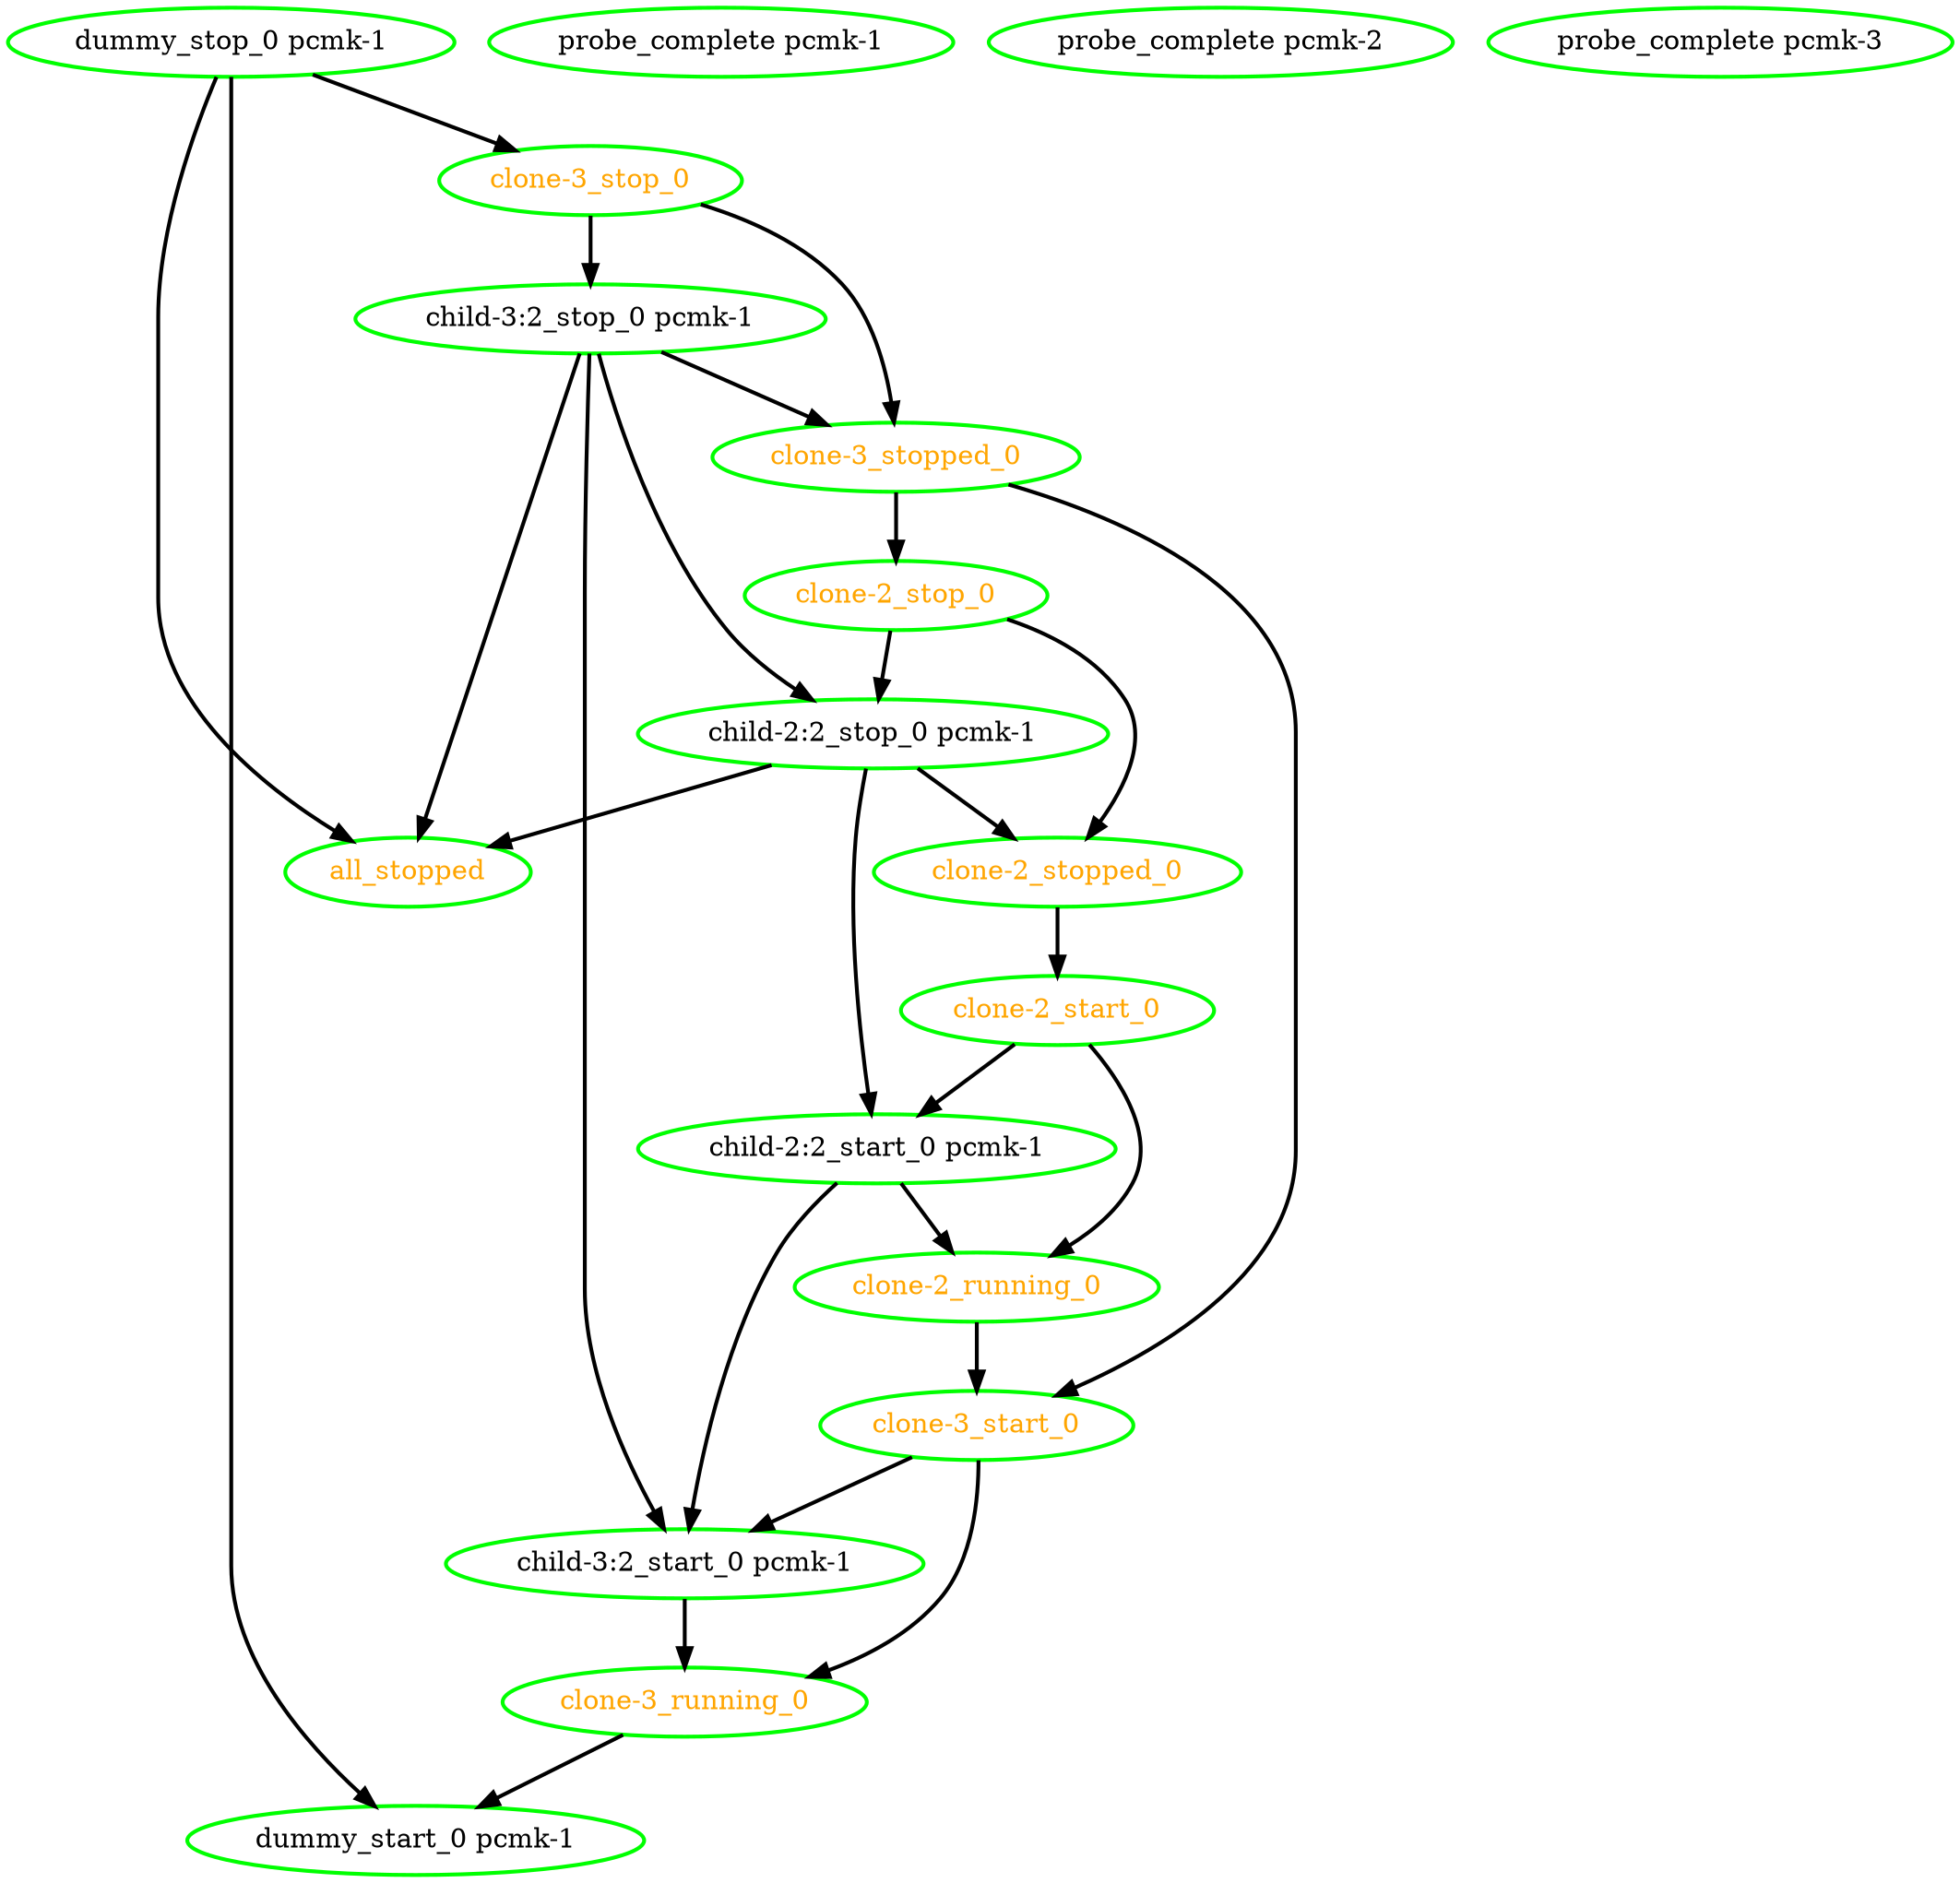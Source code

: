 digraph "g" {
"all_stopped" [ style=bold color="green" fontcolor="orange"]
"child-2:2_start_0 pcmk-1" -> "child-3:2_start_0 pcmk-1" [ style = bold]
"child-2:2_start_0 pcmk-1" -> "clone-2_running_0" [ style = bold]
"child-2:2_start_0 pcmk-1" [ style=bold color="green" fontcolor="black"]
"child-2:2_stop_0 pcmk-1" -> "all_stopped" [ style = bold]
"child-2:2_stop_0 pcmk-1" -> "child-2:2_start_0 pcmk-1" [ style = bold]
"child-2:2_stop_0 pcmk-1" -> "clone-2_stopped_0" [ style = bold]
"child-2:2_stop_0 pcmk-1" [ style=bold color="green" fontcolor="black"]
"child-3:2_start_0 pcmk-1" -> "clone-3_running_0" [ style = bold]
"child-3:2_start_0 pcmk-1" [ style=bold color="green" fontcolor="black"]
"child-3:2_stop_0 pcmk-1" -> "all_stopped" [ style = bold]
"child-3:2_stop_0 pcmk-1" -> "child-2:2_stop_0 pcmk-1" [ style = bold]
"child-3:2_stop_0 pcmk-1" -> "child-3:2_start_0 pcmk-1" [ style = bold]
"child-3:2_stop_0 pcmk-1" -> "clone-3_stopped_0" [ style = bold]
"child-3:2_stop_0 pcmk-1" [ style=bold color="green" fontcolor="black"]
"clone-2_running_0" -> "clone-3_start_0" [ style = bold]
"clone-2_running_0" [ style=bold color="green" fontcolor="orange"]
"clone-2_start_0" -> "child-2:2_start_0 pcmk-1" [ style = bold]
"clone-2_start_0" -> "clone-2_running_0" [ style = bold]
"clone-2_start_0" [ style=bold color="green" fontcolor="orange"]
"clone-2_stop_0" -> "child-2:2_stop_0 pcmk-1" [ style = bold]
"clone-2_stop_0" -> "clone-2_stopped_0" [ style = bold]
"clone-2_stop_0" [ style=bold color="green" fontcolor="orange"]
"clone-2_stopped_0" -> "clone-2_start_0" [ style = bold]
"clone-2_stopped_0" [ style=bold color="green" fontcolor="orange"]
"clone-3_running_0" -> "dummy_start_0 pcmk-1" [ style = bold]
"clone-3_running_0" [ style=bold color="green" fontcolor="orange"]
"clone-3_start_0" -> "child-3:2_start_0 pcmk-1" [ style = bold]
"clone-3_start_0" -> "clone-3_running_0" [ style = bold]
"clone-3_start_0" [ style=bold color="green" fontcolor="orange"]
"clone-3_stop_0" -> "child-3:2_stop_0 pcmk-1" [ style = bold]
"clone-3_stop_0" -> "clone-3_stopped_0" [ style = bold]
"clone-3_stop_0" [ style=bold color="green" fontcolor="orange"]
"clone-3_stopped_0" -> "clone-2_stop_0" [ style = bold]
"clone-3_stopped_0" -> "clone-3_start_0" [ style = bold]
"clone-3_stopped_0" [ style=bold color="green" fontcolor="orange"]
"dummy_start_0 pcmk-1" [ style=bold color="green" fontcolor="black"]
"dummy_stop_0 pcmk-1" -> "all_stopped" [ style = bold]
"dummy_stop_0 pcmk-1" -> "clone-3_stop_0" [ style = bold]
"dummy_stop_0 pcmk-1" -> "dummy_start_0 pcmk-1" [ style = bold]
"dummy_stop_0 pcmk-1" [ style=bold color="green" fontcolor="black"]
"probe_complete pcmk-1" [ style=bold color="green" fontcolor="black"]
"probe_complete pcmk-2" [ style=bold color="green" fontcolor="black"]
"probe_complete pcmk-3" [ style=bold color="green" fontcolor="black"]
}

